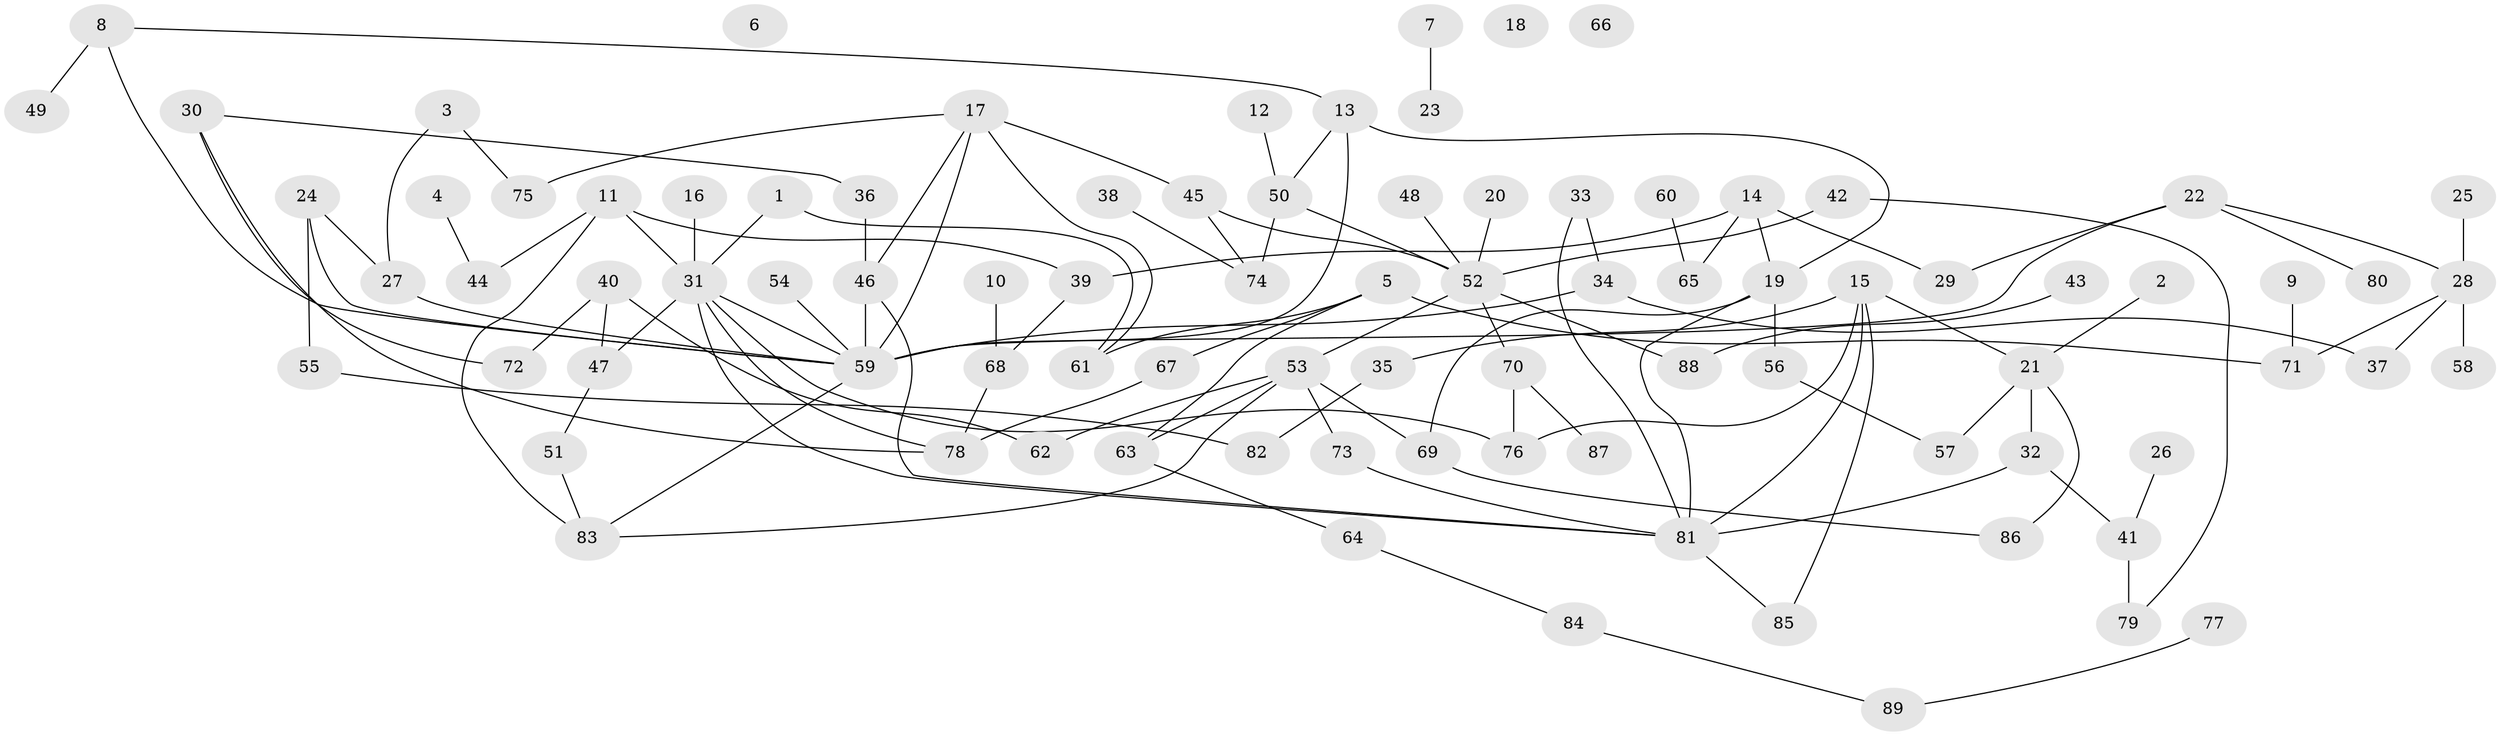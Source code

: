 // Generated by graph-tools (version 1.1) at 2025/39/03/09/25 04:39:19]
// undirected, 89 vertices, 117 edges
graph export_dot {
graph [start="1"]
  node [color=gray90,style=filled];
  1;
  2;
  3;
  4;
  5;
  6;
  7;
  8;
  9;
  10;
  11;
  12;
  13;
  14;
  15;
  16;
  17;
  18;
  19;
  20;
  21;
  22;
  23;
  24;
  25;
  26;
  27;
  28;
  29;
  30;
  31;
  32;
  33;
  34;
  35;
  36;
  37;
  38;
  39;
  40;
  41;
  42;
  43;
  44;
  45;
  46;
  47;
  48;
  49;
  50;
  51;
  52;
  53;
  54;
  55;
  56;
  57;
  58;
  59;
  60;
  61;
  62;
  63;
  64;
  65;
  66;
  67;
  68;
  69;
  70;
  71;
  72;
  73;
  74;
  75;
  76;
  77;
  78;
  79;
  80;
  81;
  82;
  83;
  84;
  85;
  86;
  87;
  88;
  89;
  1 -- 31;
  1 -- 61;
  2 -- 21;
  3 -- 27;
  3 -- 75;
  4 -- 44;
  5 -- 61;
  5 -- 63;
  5 -- 67;
  5 -- 71;
  7 -- 23;
  8 -- 13;
  8 -- 49;
  8 -- 59;
  9 -- 71;
  10 -- 68;
  11 -- 31;
  11 -- 39;
  11 -- 44;
  11 -- 83;
  12 -- 50;
  13 -- 19;
  13 -- 50;
  13 -- 59;
  14 -- 19;
  14 -- 29;
  14 -- 39;
  14 -- 65;
  15 -- 21;
  15 -- 35;
  15 -- 76;
  15 -- 81;
  15 -- 85;
  16 -- 31;
  17 -- 45;
  17 -- 46;
  17 -- 59;
  17 -- 61;
  17 -- 75;
  19 -- 56;
  19 -- 69;
  19 -- 81;
  20 -- 52;
  21 -- 32;
  21 -- 57;
  21 -- 86;
  22 -- 28;
  22 -- 29;
  22 -- 59;
  22 -- 80;
  24 -- 27;
  24 -- 55;
  24 -- 59;
  25 -- 28;
  26 -- 41;
  27 -- 59;
  28 -- 37;
  28 -- 58;
  28 -- 71;
  30 -- 36;
  30 -- 72;
  30 -- 78;
  31 -- 47;
  31 -- 59;
  31 -- 76;
  31 -- 78;
  31 -- 81;
  32 -- 41;
  32 -- 81;
  33 -- 34;
  33 -- 81;
  34 -- 37;
  34 -- 59;
  35 -- 82;
  36 -- 46;
  38 -- 74;
  39 -- 68;
  40 -- 47;
  40 -- 62;
  40 -- 72;
  41 -- 79;
  42 -- 52;
  42 -- 79;
  43 -- 88;
  45 -- 52;
  45 -- 74;
  46 -- 59;
  46 -- 81;
  47 -- 51;
  48 -- 52;
  50 -- 52;
  50 -- 74;
  51 -- 83;
  52 -- 53;
  52 -- 70;
  52 -- 88;
  53 -- 62;
  53 -- 63;
  53 -- 69;
  53 -- 73;
  53 -- 83;
  54 -- 59;
  55 -- 82;
  56 -- 57;
  59 -- 83;
  60 -- 65;
  63 -- 64;
  64 -- 84;
  67 -- 78;
  68 -- 78;
  69 -- 86;
  70 -- 76;
  70 -- 87;
  73 -- 81;
  77 -- 89;
  81 -- 85;
  84 -- 89;
}
